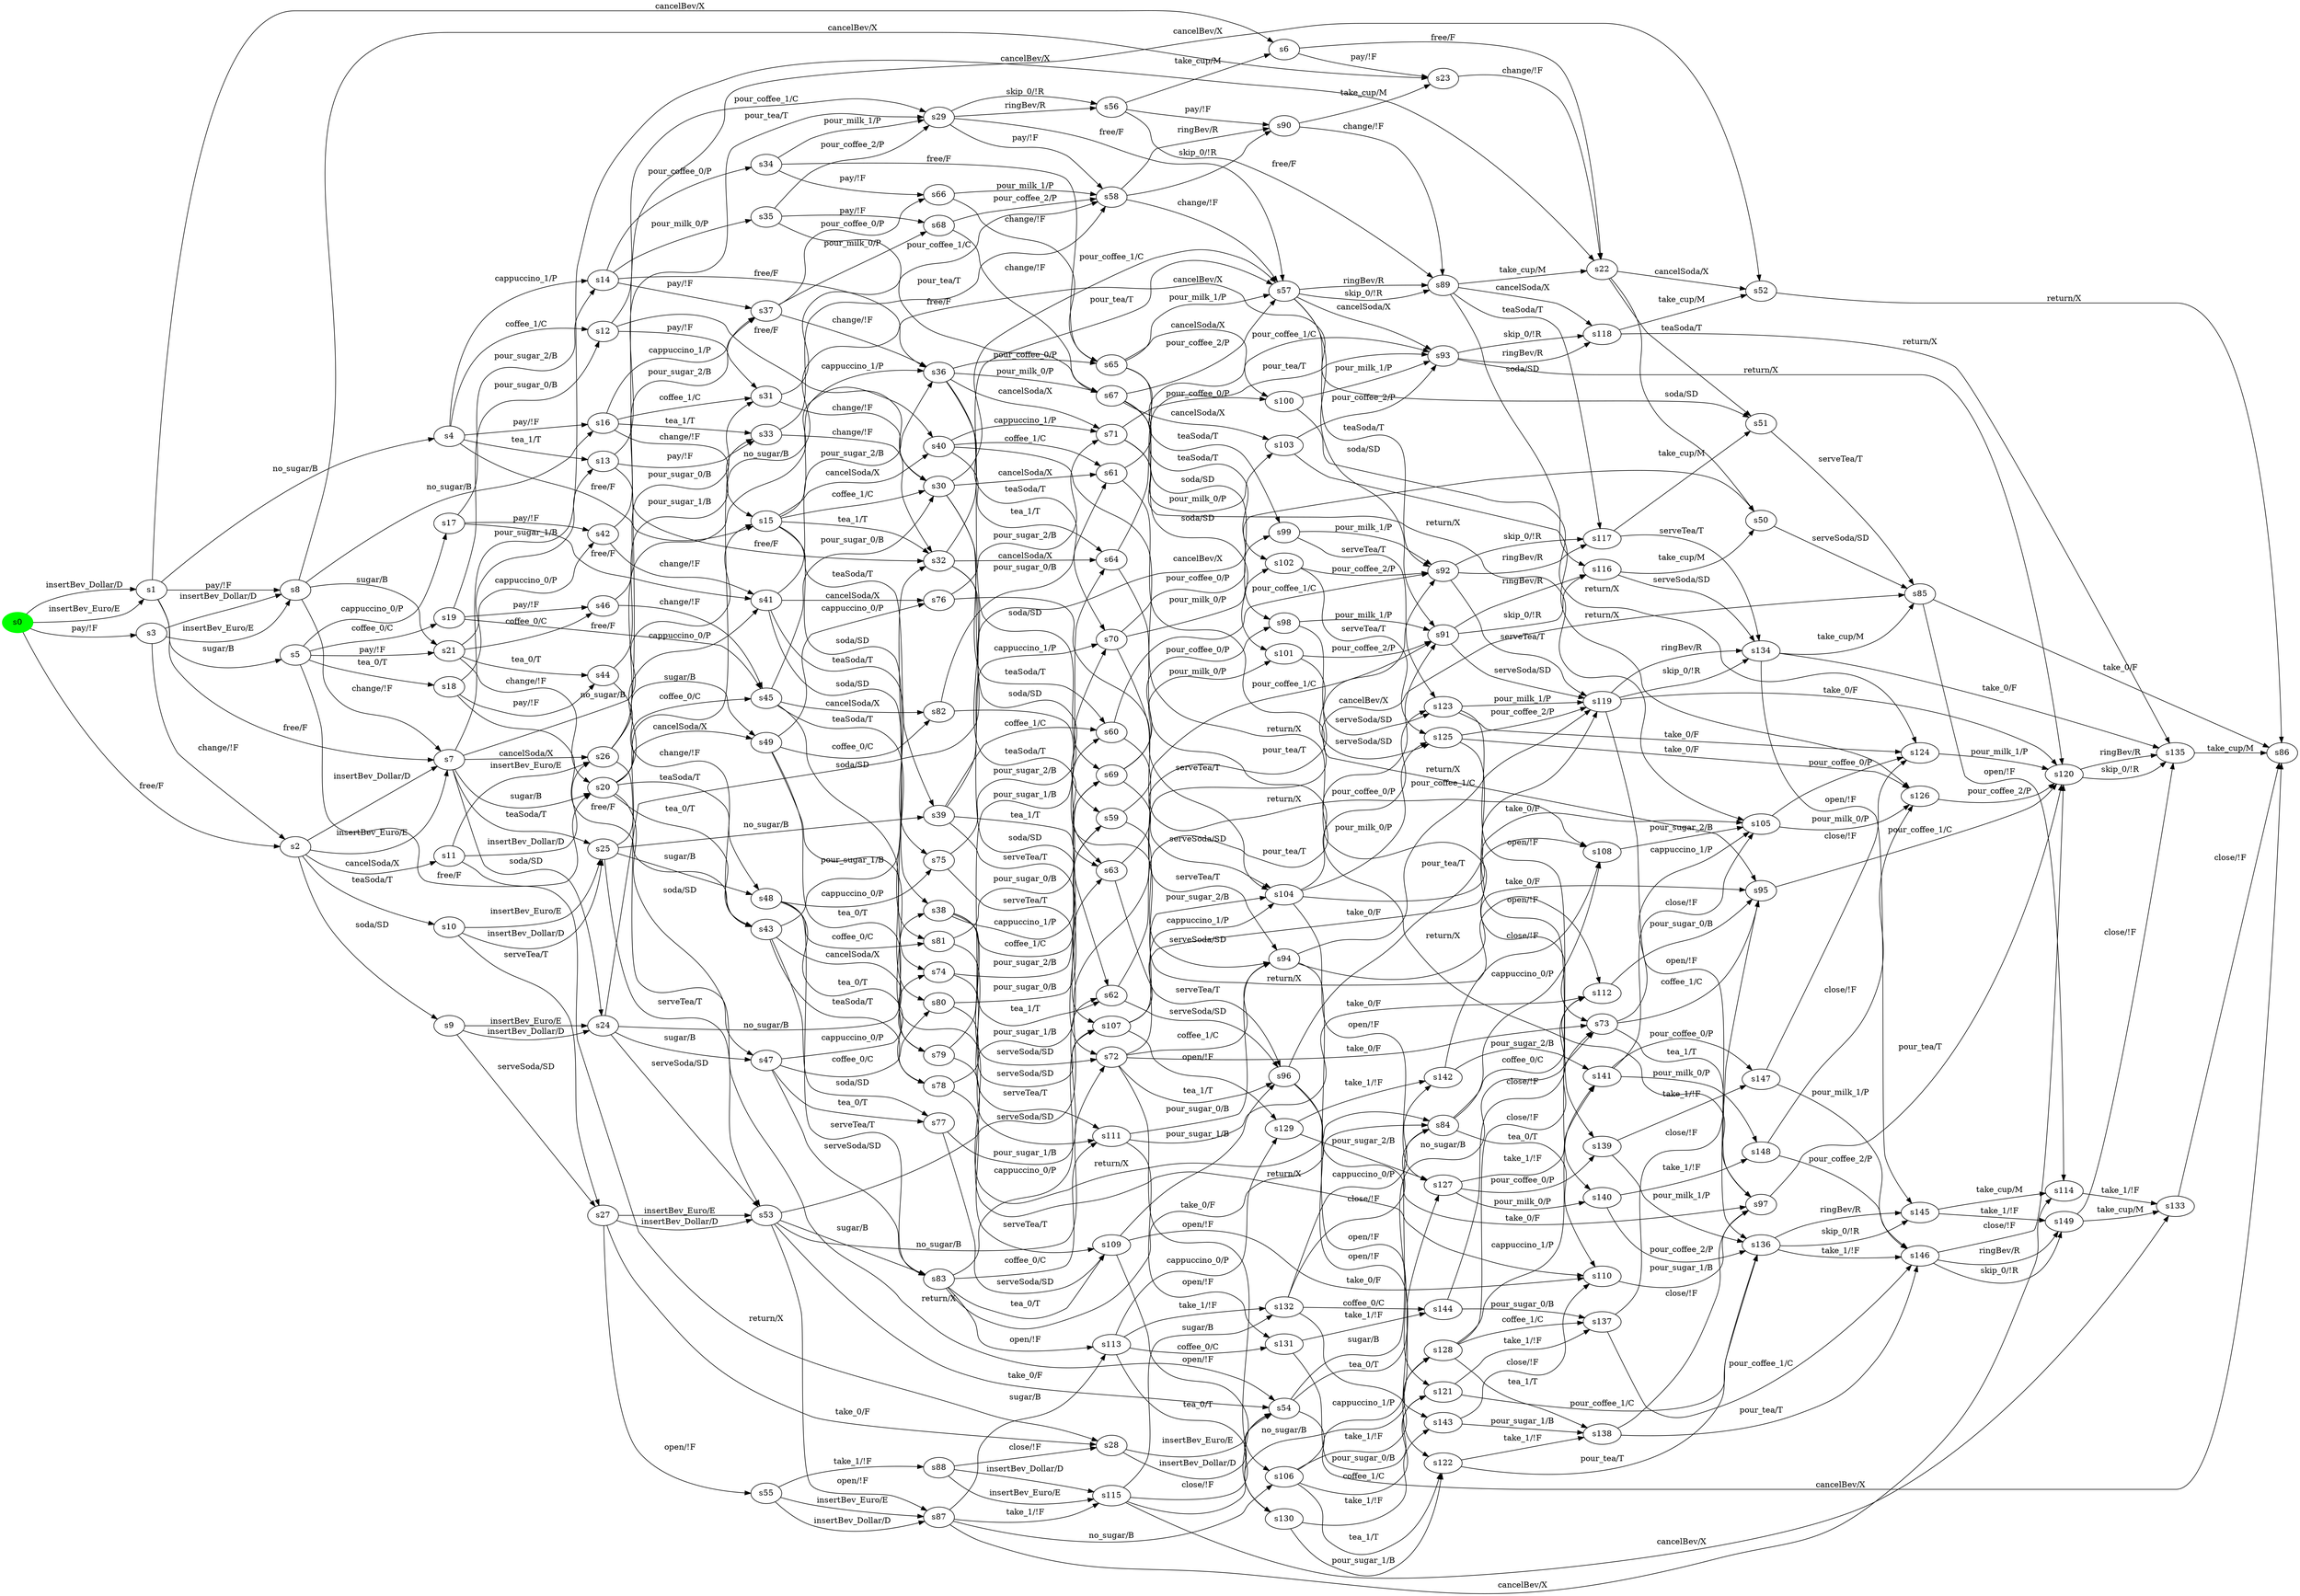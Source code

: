 digraph G {
rankdir=LR;
state0[ label = "s0", style=filled, color=green ];
state1 [ label = "s31" ];
state1 -> state2 [ label=" change/!F " ];
state1 -> state3 [ label=" pour_coffee_1/C " ];
state2 [ label = "s30" ];
state2 -> state4 [ label=" teaSoda/T " ];
state2 -> state5 [ label=" soda/SD " ];
state2 -> state6 [ label=" pour_coffee_1/C " ];
state2 -> state7 [ label=" cancelSoda/X " ];
state8 [ label = "s33" ];
state8 -> state9 [ label=" change/!F " ];
state8 -> state3 [ label=" pour_tea/T " ];
state9 [ label = "s32" ];
state9 -> state6 [ label=" pour_tea/T " ];
state9 -> state10 [ label=" teaSoda/T " ];
state9 -> state11 [ label=" soda/SD " ];
state9 -> state12 [ label=" cancelSoda/X " ];
state13 [ label = "s35" ];
state13 -> state14 [ label=" pay/!F " ];
state13 -> state15 [ label=" pour_coffee_2/P " ];
state13 -> state16 [ label=" free/F " ];
state17 [ label = "s147" ];
state17 -> state18 [ label=" pour_milk_1/P " ];
state17 -> state19 [ label=" close/!F " ];
state18 [ label = "s146" ];
state18 -> state20 [ label=" ringBev/R " ];
state18 -> state20 [ label=" skip_0/!R " ];
state18 -> state21 [ label=" close/!F " ];
state22 [ label = "s34" ];
state22 -> state23 [ label=" free/F " ];
state22 -> state24 [ label=" pay/!F " ];
state22 -> state15 [ label=" pour_milk_1/P " ];
state25 [ label = "s37" ];
state25 -> state26 [ label=" change/!F " ];
state25 -> state14 [ label=" pour_milk_0/P " ];
state25 -> state24 [ label=" pour_coffee_0/P " ];
state20 [ label = "s149" ];
state20 -> state27 [ label=" take_cup/M " ];
state20 -> state28 [ label=" close/!F " ];
state29 [ label = "s148" ];
state29 -> state18 [ label=" pour_coffee_2/P " ];
state29 -> state30 [ label=" close/!F " ];
state26 [ label = "s36" ];
state26 -> state31 [ label=" cancelSoda/X " ];
state26 -> state16 [ label=" pour_milk_0/P " ];
state26 -> state23 [ label=" pour_coffee_0/P " ];
state26 -> state32 [ label=" teaSoda/T " ];
state26 -> state33 [ label=" soda/SD " ];
state34 [ label = "s39" ];
state34 -> state32 [ label=" cappuccino_1/P " ];
state34 -> state35 [ label=" serveTea/T " ];
state34 -> state10 [ label=" tea_1/T " ];
state34 -> state4 [ label=" coffee_1/C " ];
state36 [ label = "s38" ];
state36 -> state5 [ label=" coffee_1/C " ];
state36 -> state33 [ label=" cappuccino_1/P " ];
state36 -> state35 [ label=" serveSoda/SD " ];
state36 -> state11 [ label=" tea_1/T " ];
state0 -> state37 [ label=" pay/!F " ];
state0 -> state38 [ label=" insertBev_Dollar/D " ];
state0 -> state38 [ label=" insertBev_Euro/E " ];
state0 -> state39 [ label=" free/F " ];
state38 [ label = "s1" ];
state38 -> state40 [ label=" sugar/B " ];
state38 -> state41 [ label=" no_sugar/B " ];
state38 -> state42 [ label=" cancelBev/X " ];
state38 -> state43 [ label=" pay/!F " ];
state38 -> state44 [ label=" free/F " ];
state39 [ label = "s2" ];
state39 -> state44 [ label=" insertBev_Dollar/D " ];
state39 -> state44 [ label=" insertBev_Euro/E " ];
state39 -> state45 [ label=" teaSoda/T " ];
state39 -> state46 [ label=" soda/SD " ];
state39 -> state47 [ label=" cancelSoda/X " ];
state37 [ label = "s3" ];
state37 -> state43 [ label=" insertBev_Euro/E " ];
state37 -> state43 [ label=" insertBev_Dollar/D " ];
state37 -> state39 [ label=" change/!F " ];
state41 [ label = "s4" ];
state41 -> state48 [ label=" tea_1/T " ];
state41 -> state49 [ label=" free/F " ];
state41 -> state50 [ label=" coffee_1/C " ];
state41 -> state51 [ label=" cappuccino_1/P " ];
state41 -> state52 [ label=" pay/!F " ];
state40 [ label = "s5" ];
state40 -> state53 [ label=" coffee_0/C " ];
state40 -> state54 [ label=" cappuccino_0/P " ];
state40 -> state55 [ label=" pay/!F " ];
state40 -> state56 [ label=" tea_0/T " ];
state40 -> state57 [ label=" free/F " ];
state42 [ label = "s6" ];
state42 -> state58 [ label=" pay/!F " ];
state42 -> state59 [ label=" free/F " ];
state44 [ label = "s7" ];
state44 -> state49 [ label=" no_sugar/B " ];
state44 -> state57 [ label=" sugar/B " ];
state44 -> state60 [ label=" cancelSoda/X " ];
state44 -> state59 [ label=" cancelBev/X " ];
state44 -> state61 [ label=" teaSoda/T " ];
state44 -> state62 [ label=" soda/SD " ];
state43 [ label = "s8" ];
state43 -> state44 [ label=" change/!F " ];
state43 -> state58 [ label=" cancelBev/X " ];
state43 -> state52 [ label=" no_sugar/B " ];
state43 -> state55 [ label=" sugar/B " ];
state46 [ label = "s9" ];
state46 -> state63 [ label=" serveSoda/SD " ];
state46 -> state62 [ label=" insertBev_Dollar/D " ];
state46 -> state62 [ label=" insertBev_Euro/E " ];
state64 [ label = "s143" ];
state64 -> state65 [ label=" close/!F " ];
state64 -> state66 [ label=" pour_sugar_1/B " ];
state67 [ label = "s142" ];
state67 -> state68 [ label=" close/!F " ];
state67 -> state69 [ label=" pour_sugar_2/B " ];
state70 [ label = "s145" ];
state70 -> state20 [ label=" take_1/!F " ];
state70 -> state71 [ label=" take_cup/M " ];
state72 [ label = "s144" ];
state72 -> state73 [ label=" close/!F " ];
state72 -> state74 [ label=" pour_sugar_0/B " ];
state69 [ label = "s141" ];
state69 -> state75 [ label=" close/!F " ];
state69 -> state29 [ label=" pour_milk_0/P " ];
state69 -> state17 [ label=" pour_coffee_0/P " ];
state76 [ label = "s40" ];
state76 -> state31 [ label=" cappuccino_1/P " ];
state76 -> state12 [ label=" tea_1/T " ];
state76 -> state77 [ label=" return/X " ];
state76 -> state7 [ label=" coffee_1/C " ];
state78 [ label = "s140" ];
state78 -> state29 [ label=" take_1/!F " ];
state78 -> state79 [ label=" pour_coffee_2/P " ];
state80 [ label = "s42" ];
state80 -> state25 [ label=" pour_sugar_2/B " ];
state80 -> state81 [ label=" change/!F " ];
state81 [ label = "s41" ];
state81 -> state82 [ label=" teaSoda/T " ];
state81 -> state83 [ label=" cancelSoda/X " ];
state81 -> state84 [ label=" soda/SD " ];
state81 -> state26 [ label=" pour_sugar_2/B " ];
state85 [ label = "s139" ];
state85 -> state17 [ label=" take_1/!F " ];
state85 -> state79 [ label=" pour_milk_1/P " ];
state86 [ label = "s44" ];
state86 -> state8 [ label=" pour_sugar_1/B " ];
state86 -> state87 [ label=" change/!F " ];
state87 [ label = "s43" ];
state87 -> state88 [ label=" teaSoda/T " ];
state87 -> state89 [ label=" soda/SD " ];
state87 -> state90 [ label=" cancelSoda/X " ];
state87 -> state9 [ label=" pour_sugar_1/B " ];
state91 [ label = "s46" ];
state91 -> state1 [ label=" pour_sugar_0/B " ];
state91 -> state92 [ label=" change/!F " ];
state79 [ label = "s136" ];
state79 -> state18 [ label=" take_1/!F " ];
state79 -> state70 [ label=" ringBev/R " ];
state79 -> state70 [ label=" skip_0/!R " ];
state28 [ label = "s135" ];
state28 -> state93 [ label=" take_cup/M " ];
state92 [ label = "s45" ];
state92 -> state94 [ label=" teaSoda/T " ];
state92 -> state95 [ label=" soda/SD " ];
state92 -> state96 [ label=" cancelSoda/X " ];
state92 -> state2 [ label=" pour_sugar_0/B " ];
state97 [ label = "s48" ];
state97 -> state94 [ label=" coffee_0/C " ];
state97 -> state82 [ label=" cappuccino_0/P " ];
state97 -> state98 [ label=" serveTea/T " ];
state97 -> state88 [ label=" tea_0/T " ];
state66 [ label = "s138" ];
state66 -> state18 [ label=" pour_tea/T " ];
state66 -> state99 [ label=" close/!F " ];
state74 [ label = "s137" ];
state74 -> state100 [ label=" close/!F " ];
state74 -> state18 [ label=" pour_coffee_1/C " ];
state101 [ label = "s47" ];
state101 -> state89 [ label=" tea_0/T " ];
state101 -> state98 [ label=" serveSoda/SD " ];
state101 -> state95 [ label=" coffee_0/C " ];
state101 -> state84 [ label=" cappuccino_0/P " ];
state102 [ label = "s49" ];
state102 -> state83 [ label=" cappuccino_0/P " ];
state102 -> state90 [ label=" tea_0/T " ];
state102 -> state103 [ label=" return/X " ];
state102 -> state96 [ label=" coffee_0/C " ];
state104 [ label = "s51" ];
state104 -> state105 [ label=" serveTea/T " ];
state106 [ label = "s50" ];
state106 -> state105 [ label=" serveSoda/SD " ];
state107 [ label = "s53" ];
state107 -> state108 [ label=" open/!F " ];
state107 -> state105 [ label=" cancelBev/X " ];
state107 -> state109 [ label=" take_0/F " ];
state107 -> state35 [ label=" no_sugar/B " ];
state107 -> state98 [ label=" sugar/B " ];
state110 [ label = "s52" ];
state110 -> state93 [ label=" return/X " ];
state111 [ label = "s55" ];
state111 -> state108 [ label=" insertBev_Euro/E " ];
state111 -> state108 [ label=" insertBev_Dollar/D " ];
state111 -> state112 [ label=" take_1/!F " ];
state109 [ label = "s54" ];
state109 -> state93 [ label=" cancelBev/X " ];
state109 -> state103 [ label=" sugar/B " ];
state109 -> state77 [ label=" no_sugar/B " ];
state6 [ label = "s57" ];
state6 -> state113 [ label=" ringBev/R " ];
state6 -> state113 [ label=" skip_0/!R " ];
state6 -> state114 [ label=" soda/SD " ];
state6 -> state115 [ label=" cancelSoda/X " ];
state6 -> state116 [ label=" teaSoda/T " ];
state117 [ label = "s56" ];
state117 -> state42 [ label=" take_cup/M " ];
state117 -> state113 [ label=" free/F " ];
state117 -> state118 [ label=" pay/!F " ];
state5 [ label = "s59" ];
state5 -> state119 [ label=" serveSoda/SD " ];
state5 -> state114 [ label=" pour_coffee_1/C " ];
state3 [ label = "s58" ];
state3 -> state118 [ label=" skip_0/!R " ];
state3 -> state118 [ label=" ringBev/R " ];
state3 -> state6 [ label=" change/!F " ];
state4 [ label = "s60" ];
state4 -> state116 [ label=" pour_coffee_1/C " ];
state4 -> state119 [ label=" serveTea/T " ];
state11 [ label = "s62" ];
state11 -> state114 [ label=" pour_tea/T " ];
state11 -> state120 [ label=" serveSoda/SD " ];
state7 [ label = "s61" ];
state7 -> state100 [ label=" return/X " ];
state7 -> state115 [ label=" pour_coffee_1/C " ];
state12 [ label = "s64" ];
state12 -> state99 [ label=" return/X " ];
state12 -> state115 [ label=" pour_tea/T " ];
state10 [ label = "s63" ];
state10 -> state120 [ label=" serveTea/T " ];
state10 -> state116 [ label=" pour_tea/T " ];
state24 [ label = "s66" ];
state24 -> state3 [ label=" pour_milk_1/P " ];
state24 -> state23 [ label=" change/!F " ];
state23 [ label = "s65" ];
state23 -> state121 [ label=" cancelSoda/X " ];
state23 -> state122 [ label=" soda/SD " ];
state23 -> state6 [ label=" pour_milk_1/P " ];
state23 -> state123 [ label=" teaSoda/T " ];
state14 [ label = "s68" ];
state14 -> state3 [ label=" pour_coffee_2/P " ];
state14 -> state16 [ label=" change/!F " ];
state16 [ label = "s67" ];
state16 -> state124 [ label=" cancelSoda/X " ];
state16 -> state125 [ label=" teaSoda/T " ];
state16 -> state126 [ label=" soda/SD " ];
state16 -> state6 [ label=" pour_coffee_2/P " ];
state33 [ label = "s69" ];
state33 -> state126 [ label=" pour_milk_0/P " ];
state33 -> state122 [ label=" pour_coffee_0/P " ];
state33 -> state127 [ label=" serveSoda/SD " ];
state65 [ label = "s110" ];
state65 -> state99 [ label=" pour_sugar_1/B " ];
state73 [ label = "s112" ];
state73 -> state100 [ label=" pour_sugar_0/B " ];
state128 [ label = "s111" ];
state128 -> state119 [ label=" pour_sugar_0/B " ];
state128 -> state129 [ label=" open/!F " ];
state128 -> state73 [ label=" take_0/F " ];
state31 [ label = "s71" ];
state31 -> state75 [ label=" return/X " ];
state31 -> state124 [ label=" pour_milk_0/P " ];
state31 -> state121 [ label=" pour_coffee_0/P " ];
state32 [ label = "s70" ];
state32 -> state127 [ label=" serveTea/T " ];
state32 -> state123 [ label=" pour_coffee_0/P " ];
state32 -> state125 [ label=" pour_milk_0/P " ];
state77 [ label = "s73" ];
state77 -> state99 [ label=" tea_1/T " ];
state77 -> state75 [ label=" cappuccino_1/P " ];
state77 -> state100 [ label=" coffee_1/C " ];
state35 [ label = "s72" ];
state35 -> state77 [ label=" take_0/F " ];
state35 -> state119 [ label=" coffee_1/C " ];
state35 -> state130 [ label=" open/!F " ];
state35 -> state120 [ label=" tea_1/T " ];
state35 -> state127 [ label=" cappuccino_1/P " ];
state82 [ label = "s75" ];
state82 -> state32 [ label=" pour_sugar_2/B " ];
state82 -> state131 [ label=" serveTea/T " ];
state131 [ label = "s107" ];
state131 -> state132 [ label=" open/!F " ];
state131 -> state127 [ label=" pour_sugar_2/B " ];
state131 -> state68 [ label=" take_0/F " ];
state130 [ label = "s106" ];
state130 -> state133 [ label=" take_1/!F " ];
state130 -> state134 [ label=" cappuccino_1/P " ];
state130 -> state135 [ label=" coffee_1/C " ];
state130 -> state136 [ label=" tea_1/T " ];
state84 [ label = "s74" ];
state84 -> state131 [ label=" serveSoda/SD " ];
state84 -> state33 [ label=" pour_sugar_2/B " ];
state89 [ label = "s77" ];
state89 -> state11 [ label=" pour_sugar_1/B " ];
state89 -> state137 [ label=" serveSoda/SD " ];
state137 [ label = "s109" ];
state137 -> state138 [ label=" open/!F " ];
state137 -> state65 [ label=" take_0/F " ];
state137 -> state120 [ label=" pour_sugar_1/B " ];
state83 [ label = "s76" ];
state83 -> state68 [ label=" return/X " ];
state83 -> state31 [ label=" pour_sugar_2/B " ];
state68 [ label = "s108" ];
state68 -> state75 [ label=" pour_sugar_2/B " ];
state90 [ label = "s79" ];
state90 -> state65 [ label=" return/X " ];
state90 -> state12 [ label=" pour_sugar_1/B " ];
state124 [ label = "s103" ];
state124 -> state30 [ label=" return/X " ];
state124 -> state115 [ label=" pour_coffee_2/P " ];
state125 [ label = "s102" ];
state125 -> state116 [ label=" pour_coffee_2/P " ];
state125 -> state139 [ label=" serveTea/T " ];
state88 [ label = "s78" ];
state88 -> state137 [ label=" serveTea/T " ];
state88 -> state10 [ label=" pour_sugar_1/B " ];
state75 [ label = "s105" ];
state75 -> state30 [ label=" pour_milk_0/P " ];
state75 -> state19 [ label=" pour_coffee_0/P " ];
state127 [ label = "s104" ];
state127 -> state75 [ label=" take_0/F " ];
state127 -> state139 [ label=" pour_milk_0/P " ];
state127 -> state140 [ label=" pour_coffee_0/P " ];
state127 -> state134 [ label=" open/!F " ];
state95 [ label = "s80" ];
state95 -> state5 [ label=" pour_sugar_0/B " ];
state95 -> state128 [ label=" serveSoda/SD " ];
state126 [ label = "s101" ];
state126 -> state139 [ label=" serveSoda/SD " ];
state126 -> state114 [ label=" pour_coffee_2/P " ];
state121 [ label = "s100" ];
state121 -> state115 [ label=" pour_milk_1/P " ];
state121 -> state19 [ label=" return/X " ];
state96 [ label = "s82" ];
state96 -> state73 [ label=" return/X " ];
state96 -> state7 [ label=" pour_sugar_0/B " ];
state94 [ label = "s81" ];
state94 -> state4 [ label=" pour_sugar_0/B " ];
state94 -> state128 [ label=" serveTea/T " ];
state103 [ label = "s84" ];
state103 -> state65 [ label=" tea_0/T " ];
state103 -> state73 [ label=" coffee_0/C " ];
state103 -> state68 [ label=" cappuccino_0/P " ];
state98 [ label = "s83" ];
state98 -> state128 [ label=" coffee_0/C " ];
state98 -> state131 [ label=" cappuccino_0/P " ];
state98 -> state103 [ label=" take_0/F " ];
state98 -> state137 [ label=" tea_0/T " ];
state98 -> state141 [ label=" open/!F " ];
state93 [ label = "s86" ];
state105 [ label = "s85" ];
state105 -> state93 [ label=" take_0/F " ];
state105 -> state71 [ label=" open/!F " ];
state112 [ label = "s88" ];
state112 -> state142 [ label=" insertBev_Dollar/D " ];
state112 -> state142 [ label=" insertBev_Euro/E " ];
state112 -> state143 [ label=" close/!F " ];
state108 [ label = "s87" ];
state108 -> state71 [ label=" cancelBev/X " ];
state108 -> state141 [ label=" sugar/B " ];
state108 -> state130 [ label=" no_sugar/B " ];
state108 -> state142 [ label=" take_1/!F " ];
state113 [ label = "s89" ];
state113 -> state144 [ label=" cancelSoda/X " ];
state113 -> state145 [ label=" soda/SD " ];
state113 -> state146 [ label=" teaSoda/T " ];
state113 -> state59 [ label=" take_cup/M " ];
state147 [ label = "s132" ];
state147 -> state72 [ label=" coffee_0/C " ];
state147 -> state103 [ label=" close/!F " ];
state147 -> state67 [ label=" cappuccino_0/P " ];
state147 -> state64 [ label=" tea_0/T " ];
state129 [ label = "s131" ];
state129 -> state72 [ label=" take_1/!F " ];
state129 -> state135 [ label=" pour_sugar_0/B " ];
state148 [ label = "s134" ];
state148 -> state28 [ label=" take_0/F " ];
state148 -> state105 [ label=" take_cup/M " ];
state148 -> state70 [ label=" open/!F " ];
state114 [ label = "s91" ];
state114 -> state145 [ label=" ringBev/R " ];
state114 -> state145 [ label=" skip_0/!R " ];
state114 -> state149 [ label=" serveSoda/SD " ];
state27 [ label = "s133" ];
state27 -> state93 [ label=" close/!F " ];
state118 [ label = "s90" ];
state118 -> state58 [ label=" take_cup/M " ];
state118 -> state113 [ label=" change/!F " ];
state115 [ label = "s93" ];
state115 -> state21 [ label=" return/X " ];
state115 -> state144 [ label=" skip_0/!R " ];
state115 -> state144 [ label=" ringBev/R " ];
state116 [ label = "s92" ];
state116 -> state149 [ label=" serveTea/T " ];
state116 -> state146 [ label=" skip_0/!R " ];
state116 -> state146 [ label=" ringBev/R " ];
state138 [ label = "s130" ];
state138 -> state64 [ label=" take_1/!F " ];
state138 -> state136 [ label=" pour_sugar_1/B " ];
state100 [ label = "s95" ];
state100 -> state21 [ label=" pour_coffee_1/C " ];
state119 [ label = "s94" ];
state119 -> state135 [ label=" open/!F " ];
state119 -> state149 [ label=" pour_coffee_1/C " ];
state119 -> state100 [ label=" take_0/F " ];
state99 [ label = "s97" ];
state99 -> state21 [ label=" pour_tea/T " ];
state132 [ label = "s129" ];
state132 -> state134 [ label=" pour_sugar_2/B " ];
state132 -> state67 [ label=" take_1/!F " ];
state133 [ label = "s128" ];
state133 -> state74 [ label=" coffee_1/C " ];
state133 -> state77 [ label=" close/!F " ];
state133 -> state69 [ label=" cappuccino_1/P " ];
state133 -> state66 [ label=" tea_1/T " ];
state120 [ label = "s96" ];
state120 -> state136 [ label=" open/!F " ];
state120 -> state149 [ label=" pour_tea/T " ];
state120 -> state99 [ label=" take_0/F " ];
state123 [ label = "s99" ];
state123 -> state116 [ label=" pour_milk_1/P " ];
state123 -> state140 [ label=" serveTea/T " ];
state47 [ label = "s11" ];
state47 -> state143 [ label=" return/X " ];
state47 -> state60 [ label=" insertBev_Euro/E " ];
state47 -> state60 [ label=" insertBev_Dollar/D " ];
state122 [ label = "s98" ];
state122 -> state114 [ label=" pour_milk_1/P " ];
state122 -> state140 [ label=" serveSoda/SD " ];
state45 [ label = "s10" ];
state45 -> state61 [ label=" insertBev_Euro/E " ];
state45 -> state61 [ label=" insertBev_Dollar/D " ];
state45 -> state63 [ label=" serveTea/T " ];
state48 [ label = "s13" ];
state48 -> state9 [ label=" free/F " ];
state48 -> state8 [ label=" pay/!F " ];
state48 -> state15 [ label=" pour_tea/T " ];
state139 [ label = "s125" ];
state139 -> state78 [ label=" open/!F " ];
state139 -> state30 [ label=" take_0/F " ];
state139 -> state149 [ label=" pour_coffee_2/P " ];
state19 [ label = "s124" ];
state19 -> state21 [ label=" pour_milk_1/P " ];
state50 [ label = "s12" ];
state50 -> state2 [ label=" free/F " ];
state50 -> state1 [ label=" pay/!F " ];
state50 -> state15 [ label=" pour_coffee_1/C " ];
state49 [ label = "s15" ];
state49 -> state9 [ label=" tea_1/T " ];
state49 -> state34 [ label=" teaSoda/T " ];
state49 -> state36 [ label=" soda/SD " ];
state49 -> state76 [ label=" cancelSoda/X " ];
state49 -> state2 [ label=" coffee_1/C " ];
state49 -> state26 [ label=" cappuccino_1/P " ];
state134 [ label = "s127" ];
state134 -> state69 [ label=" take_1/!F " ];
state134 -> state78 [ label=" pour_milk_0/P " ];
state134 -> state85 [ label=" pour_coffee_0/P " ];
state30 [ label = "s126" ];
state30 -> state21 [ label=" pour_coffee_2/P " ];
state51 [ label = "s14" ];
state51 -> state26 [ label=" free/F " ];
state51 -> state13 [ label=" pour_milk_0/P " ];
state51 -> state22 [ label=" pour_coffee_0/P " ];
state51 -> state25 [ label=" pay/!F " ];
state54 [ label = "s17" ];
state54 -> state80 [ label=" pay/!F " ];
state54 -> state51 [ label=" pour_sugar_2/B " ];
state54 -> state81 [ label=" free/F " ];
state52 [ label = "s16" ];
state52 -> state25 [ label=" cappuccino_1/P " ];
state52 -> state49 [ label=" change/!F " ];
state52 -> state8 [ label=" tea_1/T " ];
state52 -> state1 [ label=" coffee_1/C " ];
state53 [ label = "s19" ];
state53 -> state91 [ label=" pay/!F " ];
state53 -> state50 [ label=" pour_sugar_0/B " ];
state53 -> state92 [ label=" free/F " ];
state56 [ label = "s18" ];
state56 -> state48 [ label=" pour_sugar_1/B " ];
state56 -> state87 [ label=" free/F " ];
state56 -> state86 [ label=" pay/!F " ];
state135 [ label = "s121" ];
state135 -> state74 [ label=" take_1/!F " ];
state135 -> state79 [ label=" pour_coffee_1/C " ];
state21 [ label = "s120" ];
state21 -> state28 [ label=" skip_0/!R " ];
state21 -> state28 [ label=" ringBev/R " ];
state140 [ label = "s123" ];
state140 -> state85 [ label=" open/!F " ];
state140 -> state19 [ label=" take_0/F " ];
state140 -> state149 [ label=" pour_milk_1/P " ];
state136 [ label = "s122" ];
state136 -> state66 [ label=" take_1/!F " ];
state136 -> state79 [ label=" pour_tea/T " ];
state144 [ label = "s118" ];
state144 -> state28 [ label=" return/X " ];
state144 -> state110 [ label=" take_cup/M " ];
state57 [ label = "s20" ];
state57 -> state81 [ label=" cappuccino_0/P " ];
state57 -> state87 [ label=" tea_0/T " ];
state57 -> state101 [ label=" soda/SD " ];
state57 -> state92 [ label=" coffee_0/C " ];
state57 -> state97 [ label=" teaSoda/T " ];
state57 -> state102 [ label=" cancelSoda/X " ];
state146 [ label = "s117" ];
state146 -> state104 [ label=" take_cup/M " ];
state146 -> state148 [ label=" serveTea/T " ];
state59 [ label = "s22" ];
state59 -> state104 [ label=" teaSoda/T " ];
state59 -> state106 [ label=" soda/SD " ];
state59 -> state110 [ label=" cancelSoda/X " ];
state55 [ label = "s21" ];
state55 -> state57 [ label=" change/!F " ];
state55 -> state86 [ label=" tea_0/T " ];
state55 -> state91 [ label=" coffee_0/C " ];
state55 -> state80 [ label=" cappuccino_0/P " ];
state149 [ label = "s119" ];
state149 -> state148 [ label=" skip_0/!R " ];
state149 -> state148 [ label=" ringBev/R " ];
state149 -> state79 [ label=" open/!F " ];
state149 -> state21 [ label=" take_0/F " ];
state71 [ label = "s114" ];
state71 -> state27 [ label=" take_1/!F " ];
state62 [ label = "s24" ];
state62 -> state107 [ label=" serveSoda/SD " ];
state62 -> state101 [ label=" sugar/B " ];
state62 -> state36 [ label=" no_sugar/B " ];
state62 -> state106 [ label=" cancelBev/X " ];
state141 [ label = "s113" ];
state141 -> state138 [ label=" tea_0/T " ];
state141 -> state129 [ label=" coffee_0/C " ];
state141 -> state147 [ label=" take_1/!F " ];
state141 -> state132 [ label=" cappuccino_0/P " ];
state58 [ label = "s23" ];
state58 -> state59 [ label=" change/!F " ];
state60 [ label = "s26" ];
state60 -> state102 [ label=" sugar/B " ];
state60 -> state76 [ label=" no_sugar/B " ];
state60 -> state110 [ label=" cancelBev/X " ];
state60 -> state109 [ label=" return/X " ];
state145 [ label = "s116" ];
state145 -> state106 [ label=" take_cup/M " ];
state145 -> state148 [ label=" serveSoda/SD " ];
state61 [ label = "s25" ];
state61 -> state107 [ label=" serveTea/T " ];
state61 -> state34 [ label=" no_sugar/B " ];
state61 -> state97 [ label=" sugar/B " ];
state61 -> state104 [ label=" cancelBev/X " ];
state142 [ label = "s115" ];
state142 -> state109 [ label=" close/!F " ];
state142 -> state133 [ label=" no_sugar/B " ];
state142 -> state147 [ label=" sugar/B " ];
state142 -> state27 [ label=" cancelBev/X " ];
state143 [ label = "s28" ];
state143 -> state109 [ label=" insertBev_Euro/E " ];
state143 -> state109 [ label=" insertBev_Dollar/D " ];
state63 [ label = "s27" ];
state63 -> state107 [ label=" insertBev_Euro/E " ];
state63 -> state107 [ label=" insertBev_Dollar/D " ];
state63 -> state111 [ label=" open/!F " ];
state63 -> state143 [ label=" take_0/F " ];
state15 [ label = "s29" ];
state15 -> state3 [ label=" pay/!F " ];
state15 -> state117 [ label=" ringBev/R " ];
state15 -> state117 [ label=" skip_0/!R " ];
state15 -> state6 [ label=" free/F " ];
}
